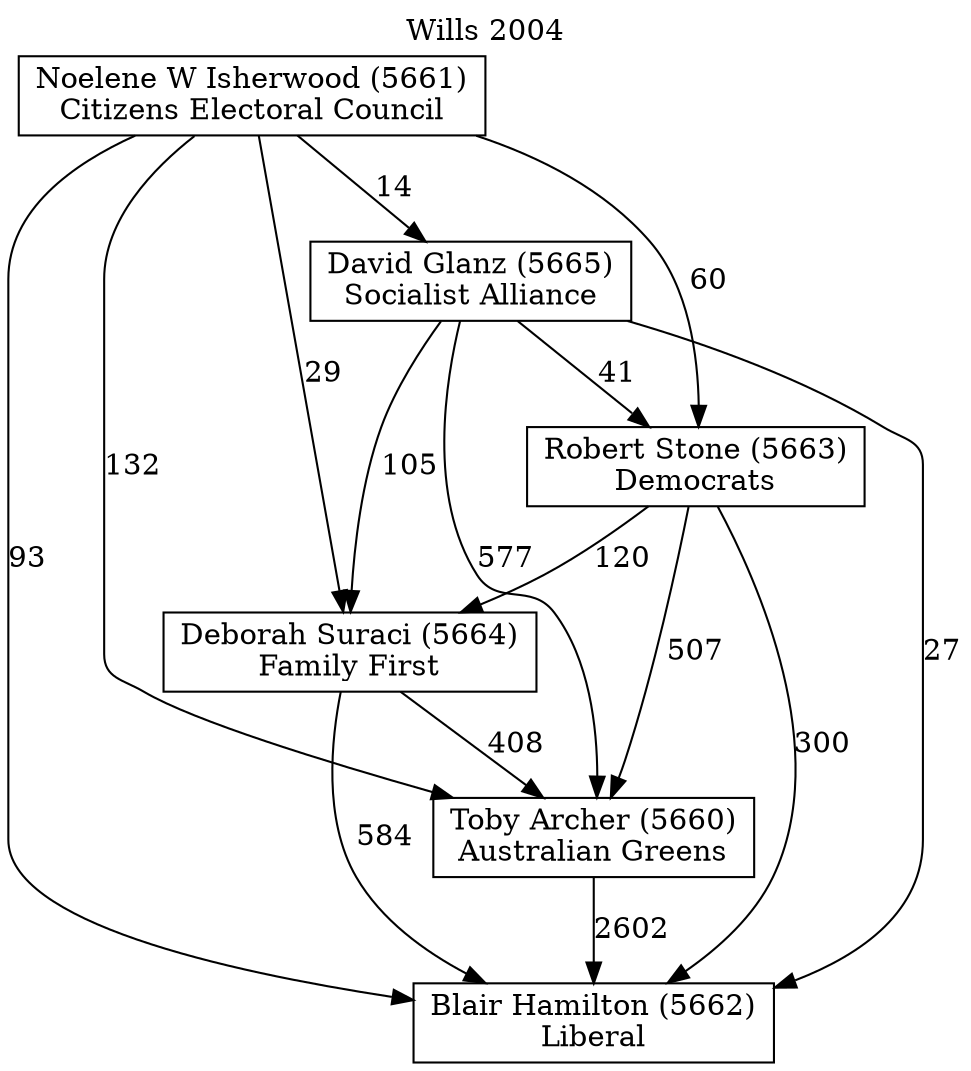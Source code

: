 // House preference flow
digraph "Blair Hamilton (5662)_Wills_2004" {
	graph [label="Wills 2004" labelloc=t mclimit=2]
	node [shape=box]
	"Blair Hamilton (5662)" [label="Blair Hamilton (5662)
Liberal"]
	"Toby Archer (5660)" [label="Toby Archer (5660)
Australian Greens"]
	"Deborah Suraci (5664)" [label="Deborah Suraci (5664)
Family First"]
	"Robert Stone (5663)" [label="Robert Stone (5663)
Democrats"]
	"David Glanz (5665)" [label="David Glanz (5665)
Socialist Alliance"]
	"Noelene W Isherwood (5661)" [label="Noelene W Isherwood (5661)
Citizens Electoral Council"]
	"Toby Archer (5660)" -> "Blair Hamilton (5662)" [label=2602]
	"Deborah Suraci (5664)" -> "Toby Archer (5660)" [label=408]
	"Robert Stone (5663)" -> "Deborah Suraci (5664)" [label=120]
	"David Glanz (5665)" -> "Robert Stone (5663)" [label=41]
	"Noelene W Isherwood (5661)" -> "David Glanz (5665)" [label=14]
	"Deborah Suraci (5664)" -> "Blair Hamilton (5662)" [label=584]
	"Robert Stone (5663)" -> "Blair Hamilton (5662)" [label=300]
	"David Glanz (5665)" -> "Blair Hamilton (5662)" [label=27]
	"Noelene W Isherwood (5661)" -> "Blair Hamilton (5662)" [label=93]
	"Noelene W Isherwood (5661)" -> "Robert Stone (5663)" [label=60]
	"David Glanz (5665)" -> "Deborah Suraci (5664)" [label=105]
	"Noelene W Isherwood (5661)" -> "Deborah Suraci (5664)" [label=29]
	"Robert Stone (5663)" -> "Toby Archer (5660)" [label=507]
	"David Glanz (5665)" -> "Toby Archer (5660)" [label=577]
	"Noelene W Isherwood (5661)" -> "Toby Archer (5660)" [label=132]
}
